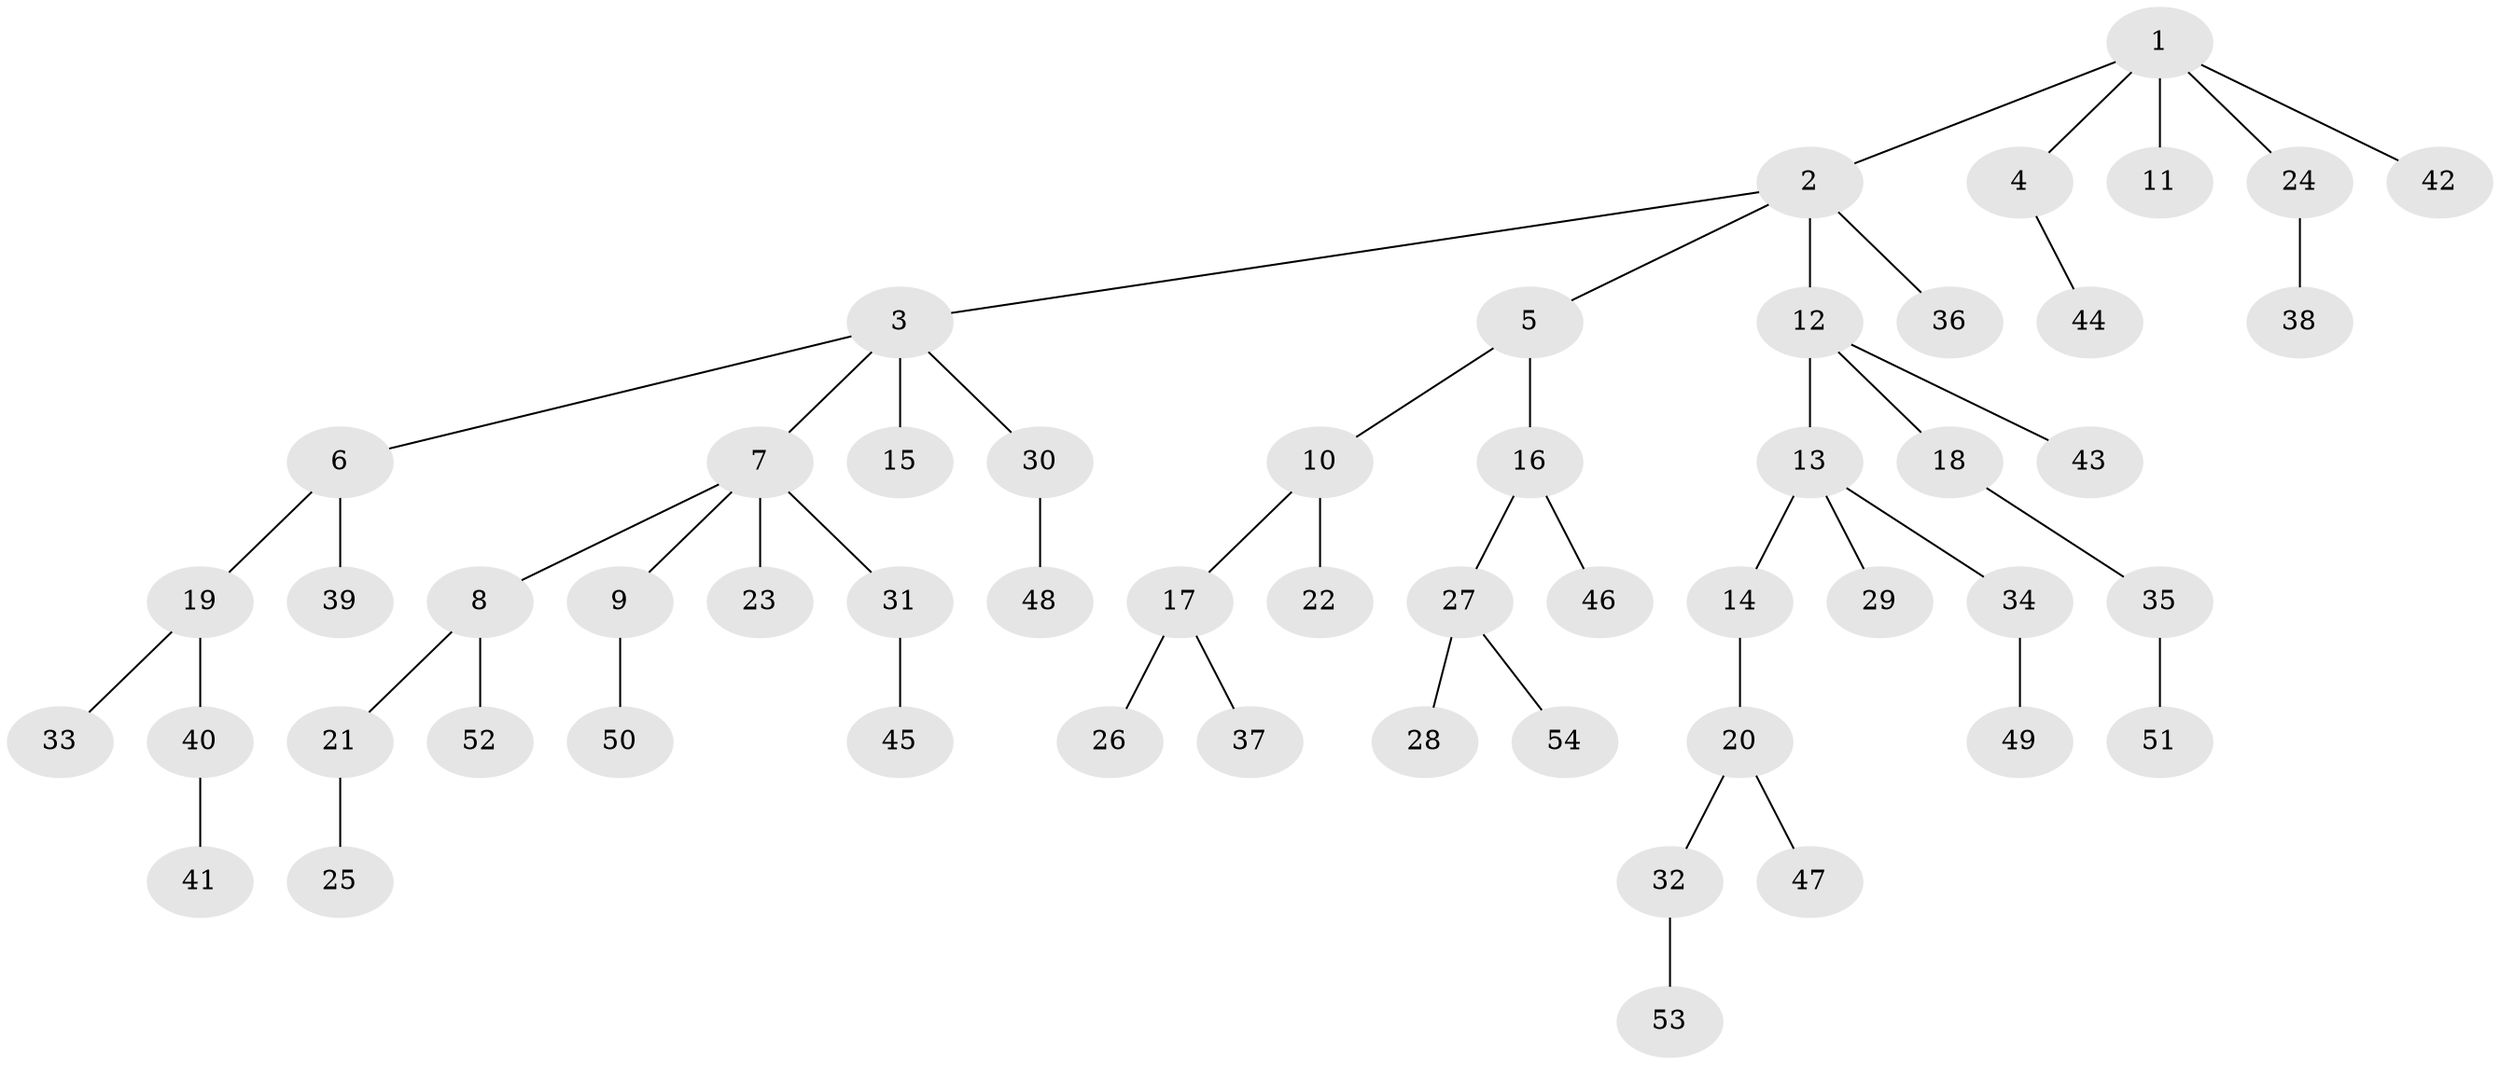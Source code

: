 // Generated by graph-tools (version 1.1) at 2025/11/02/27/25 16:11:28]
// undirected, 54 vertices, 53 edges
graph export_dot {
graph [start="1"]
  node [color=gray90,style=filled];
  1;
  2;
  3;
  4;
  5;
  6;
  7;
  8;
  9;
  10;
  11;
  12;
  13;
  14;
  15;
  16;
  17;
  18;
  19;
  20;
  21;
  22;
  23;
  24;
  25;
  26;
  27;
  28;
  29;
  30;
  31;
  32;
  33;
  34;
  35;
  36;
  37;
  38;
  39;
  40;
  41;
  42;
  43;
  44;
  45;
  46;
  47;
  48;
  49;
  50;
  51;
  52;
  53;
  54;
  1 -- 2;
  1 -- 4;
  1 -- 11;
  1 -- 24;
  1 -- 42;
  2 -- 3;
  2 -- 5;
  2 -- 12;
  2 -- 36;
  3 -- 6;
  3 -- 7;
  3 -- 15;
  3 -- 30;
  4 -- 44;
  5 -- 10;
  5 -- 16;
  6 -- 19;
  6 -- 39;
  7 -- 8;
  7 -- 9;
  7 -- 23;
  7 -- 31;
  8 -- 21;
  8 -- 52;
  9 -- 50;
  10 -- 17;
  10 -- 22;
  12 -- 13;
  12 -- 18;
  12 -- 43;
  13 -- 14;
  13 -- 29;
  13 -- 34;
  14 -- 20;
  16 -- 27;
  16 -- 46;
  17 -- 26;
  17 -- 37;
  18 -- 35;
  19 -- 33;
  19 -- 40;
  20 -- 32;
  20 -- 47;
  21 -- 25;
  24 -- 38;
  27 -- 28;
  27 -- 54;
  30 -- 48;
  31 -- 45;
  32 -- 53;
  34 -- 49;
  35 -- 51;
  40 -- 41;
}
